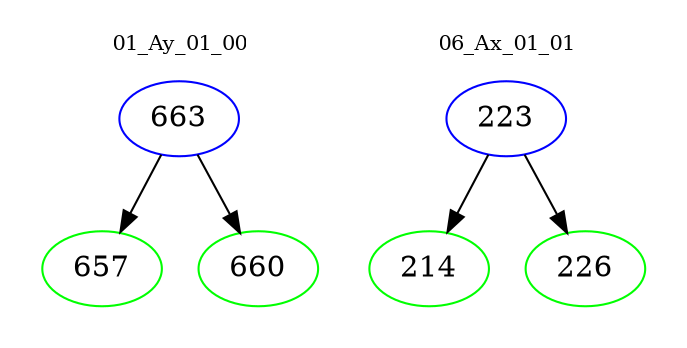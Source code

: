 digraph{
subgraph cluster_0 {
color = white
label = "01_Ay_01_00";
fontsize=10;
T0_663 [label="663", color="blue"]
T0_663 -> T0_657 [color="black"]
T0_657 [label="657", color="green"]
T0_663 -> T0_660 [color="black"]
T0_660 [label="660", color="green"]
}
subgraph cluster_1 {
color = white
label = "06_Ax_01_01";
fontsize=10;
T1_223 [label="223", color="blue"]
T1_223 -> T1_214 [color="black"]
T1_214 [label="214", color="green"]
T1_223 -> T1_226 [color="black"]
T1_226 [label="226", color="green"]
}
}
